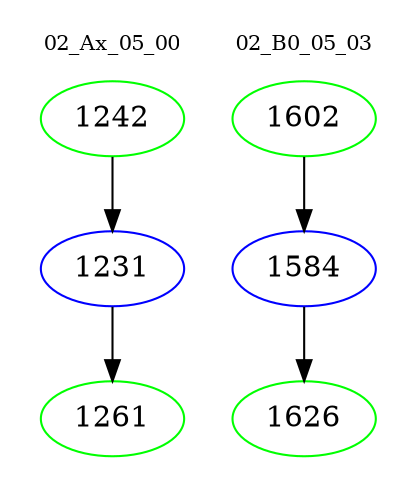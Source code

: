 digraph{
subgraph cluster_0 {
color = white
label = "02_Ax_05_00";
fontsize=10;
T0_1242 [label="1242", color="green"]
T0_1242 -> T0_1231 [color="black"]
T0_1231 [label="1231", color="blue"]
T0_1231 -> T0_1261 [color="black"]
T0_1261 [label="1261", color="green"]
}
subgraph cluster_1 {
color = white
label = "02_B0_05_03";
fontsize=10;
T1_1602 [label="1602", color="green"]
T1_1602 -> T1_1584 [color="black"]
T1_1584 [label="1584", color="blue"]
T1_1584 -> T1_1626 [color="black"]
T1_1626 [label="1626", color="green"]
}
}
